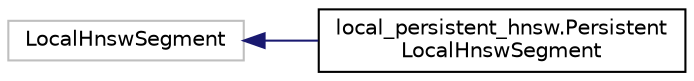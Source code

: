 digraph "Graphical Class Hierarchy"
{
 // LATEX_PDF_SIZE
  edge [fontname="Helvetica",fontsize="10",labelfontname="Helvetica",labelfontsize="10"];
  node [fontname="Helvetica",fontsize="10",shape=record];
  rankdir="LR";
  Node16300 [label="LocalHnswSegment",height=0.2,width=0.4,color="grey75", fillcolor="white", style="filled",tooltip=" "];
  Node16300 -> Node0 [dir="back",color="midnightblue",fontsize="10",style="solid",fontname="Helvetica"];
  Node0 [label="local_persistent_hnsw.Persistent\lLocalHnswSegment",height=0.2,width=0.4,color="black", fillcolor="white", style="filled",URL="$classlocal__persistent__hnsw_1_1PersistentLocalHnswSegment.html",tooltip=" "];
}

